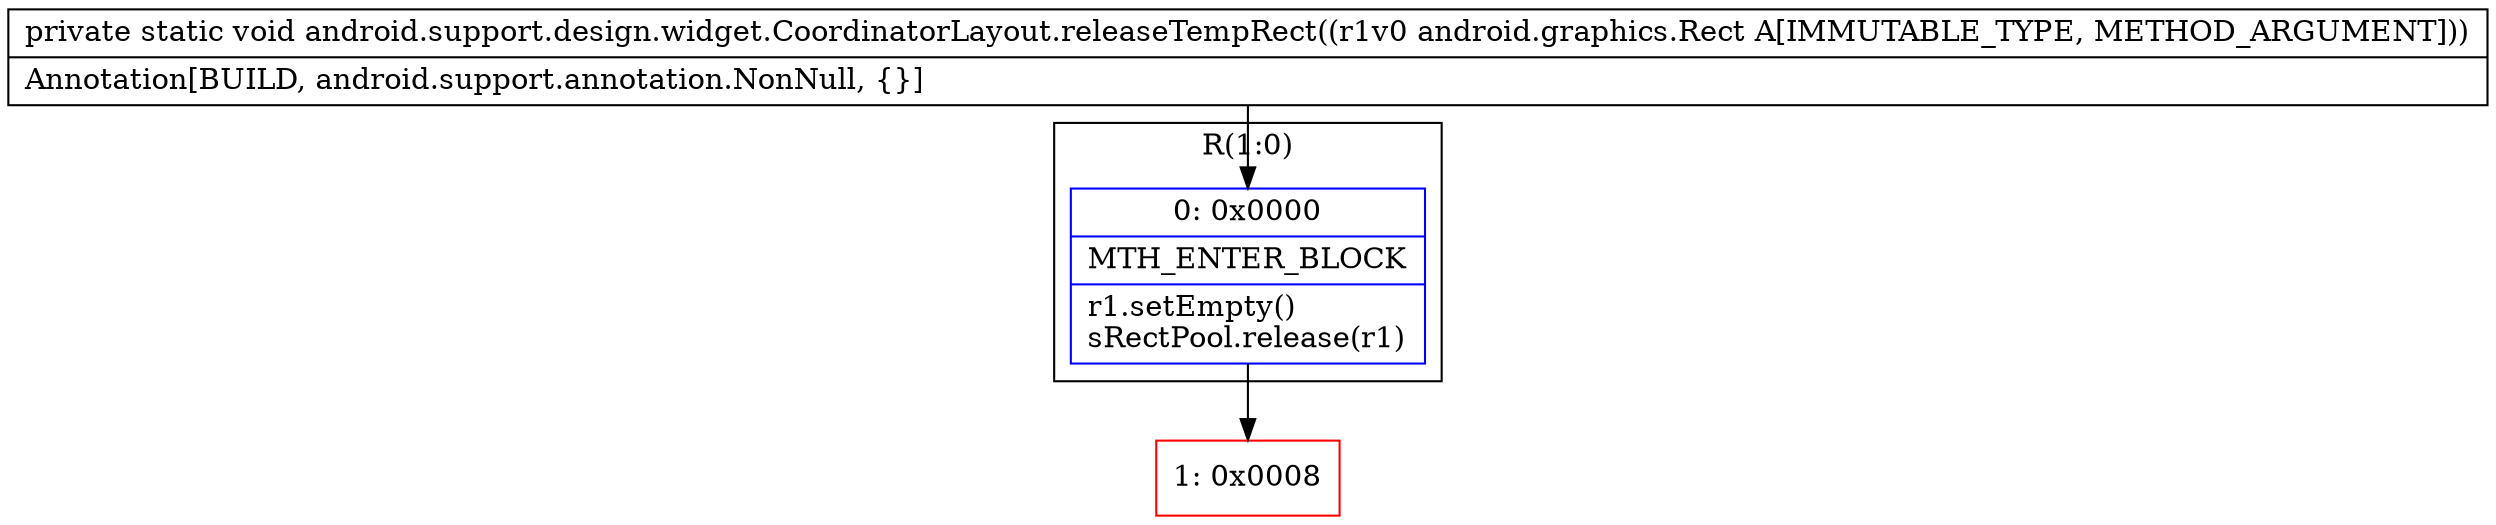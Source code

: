 digraph "CFG forandroid.support.design.widget.CoordinatorLayout.releaseTempRect(Landroid\/graphics\/Rect;)V" {
subgraph cluster_Region_1120585278 {
label = "R(1:0)";
node [shape=record,color=blue];
Node_0 [shape=record,label="{0\:\ 0x0000|MTH_ENTER_BLOCK\l|r1.setEmpty()\lsRectPool.release(r1)\l}"];
}
Node_1 [shape=record,color=red,label="{1\:\ 0x0008}"];
MethodNode[shape=record,label="{private static void android.support.design.widget.CoordinatorLayout.releaseTempRect((r1v0 android.graphics.Rect A[IMMUTABLE_TYPE, METHOD_ARGUMENT]))  | Annotation[BUILD, android.support.annotation.NonNull, \{\}]\l}"];
MethodNode -> Node_0;
Node_0 -> Node_1;
}

